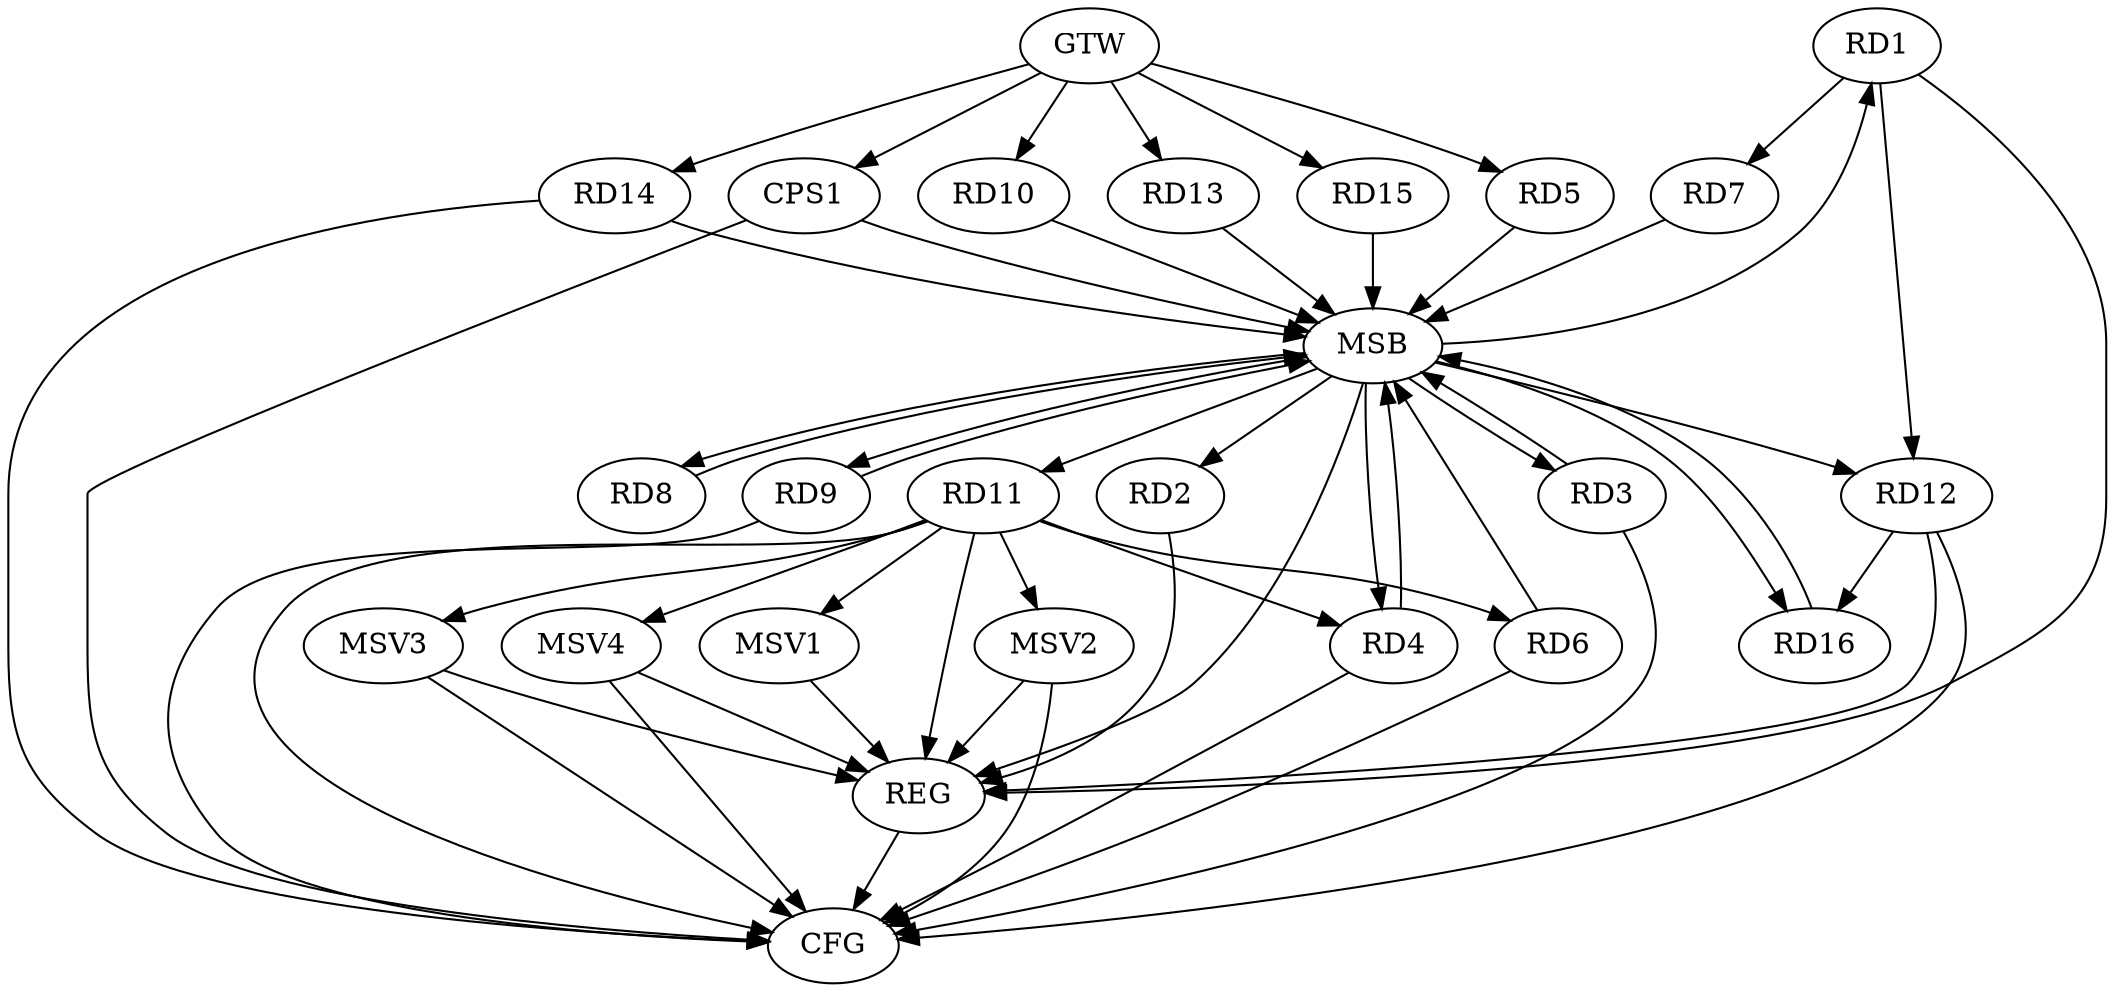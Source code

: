 strict digraph G {
  RD1 [ label="RD1" ];
  RD2 [ label="RD2" ];
  RD3 [ label="RD3" ];
  RD4 [ label="RD4" ];
  RD5 [ label="RD5" ];
  RD6 [ label="RD6" ];
  RD7 [ label="RD7" ];
  RD8 [ label="RD8" ];
  RD9 [ label="RD9" ];
  RD10 [ label="RD10" ];
  RD11 [ label="RD11" ];
  RD12 [ label="RD12" ];
  RD13 [ label="RD13" ];
  RD14 [ label="RD14" ];
  RD15 [ label="RD15" ];
  RD16 [ label="RD16" ];
  CPS1 [ label="CPS1" ];
  GTW [ label="GTW" ];
  REG [ label="REG" ];
  MSB [ label="MSB" ];
  CFG [ label="CFG" ];
  MSV1 [ label="MSV1" ];
  MSV2 [ label="MSV2" ];
  MSV3 [ label="MSV3" ];
  MSV4 [ label="MSV4" ];
  RD1 -> RD7;
  RD1 -> RD12;
  RD11 -> RD4;
  RD11 -> RD6;
  RD12 -> RD16;
  GTW -> RD5;
  GTW -> RD10;
  GTW -> RD13;
  GTW -> RD14;
  GTW -> RD15;
  GTW -> CPS1;
  RD1 -> REG;
  RD2 -> REG;
  RD11 -> REG;
  RD12 -> REG;
  RD3 -> MSB;
  MSB -> REG;
  RD4 -> MSB;
  RD5 -> MSB;
  MSB -> RD1;
  MSB -> RD16;
  RD6 -> MSB;
  MSB -> RD4;
  MSB -> RD12;
  RD7 -> MSB;
  MSB -> RD2;
  RD8 -> MSB;
  RD9 -> MSB;
  RD10 -> MSB;
  RD13 -> MSB;
  RD14 -> MSB;
  MSB -> RD9;
  RD15 -> MSB;
  MSB -> RD11;
  RD16 -> MSB;
  MSB -> RD3;
  MSB -> RD8;
  CPS1 -> MSB;
  CPS1 -> CFG;
  RD11 -> CFG;
  RD3 -> CFG;
  RD4 -> CFG;
  RD9 -> CFG;
  RD14 -> CFG;
  RD12 -> CFG;
  RD6 -> CFG;
  REG -> CFG;
  RD11 -> MSV1;
  MSV1 -> REG;
  RD11 -> MSV2;
  MSV2 -> REG;
  MSV2 -> CFG;
  RD11 -> MSV3;
  MSV3 -> REG;
  MSV3 -> CFG;
  RD11 -> MSV4;
  MSV4 -> REG;
  MSV4 -> CFG;
}
